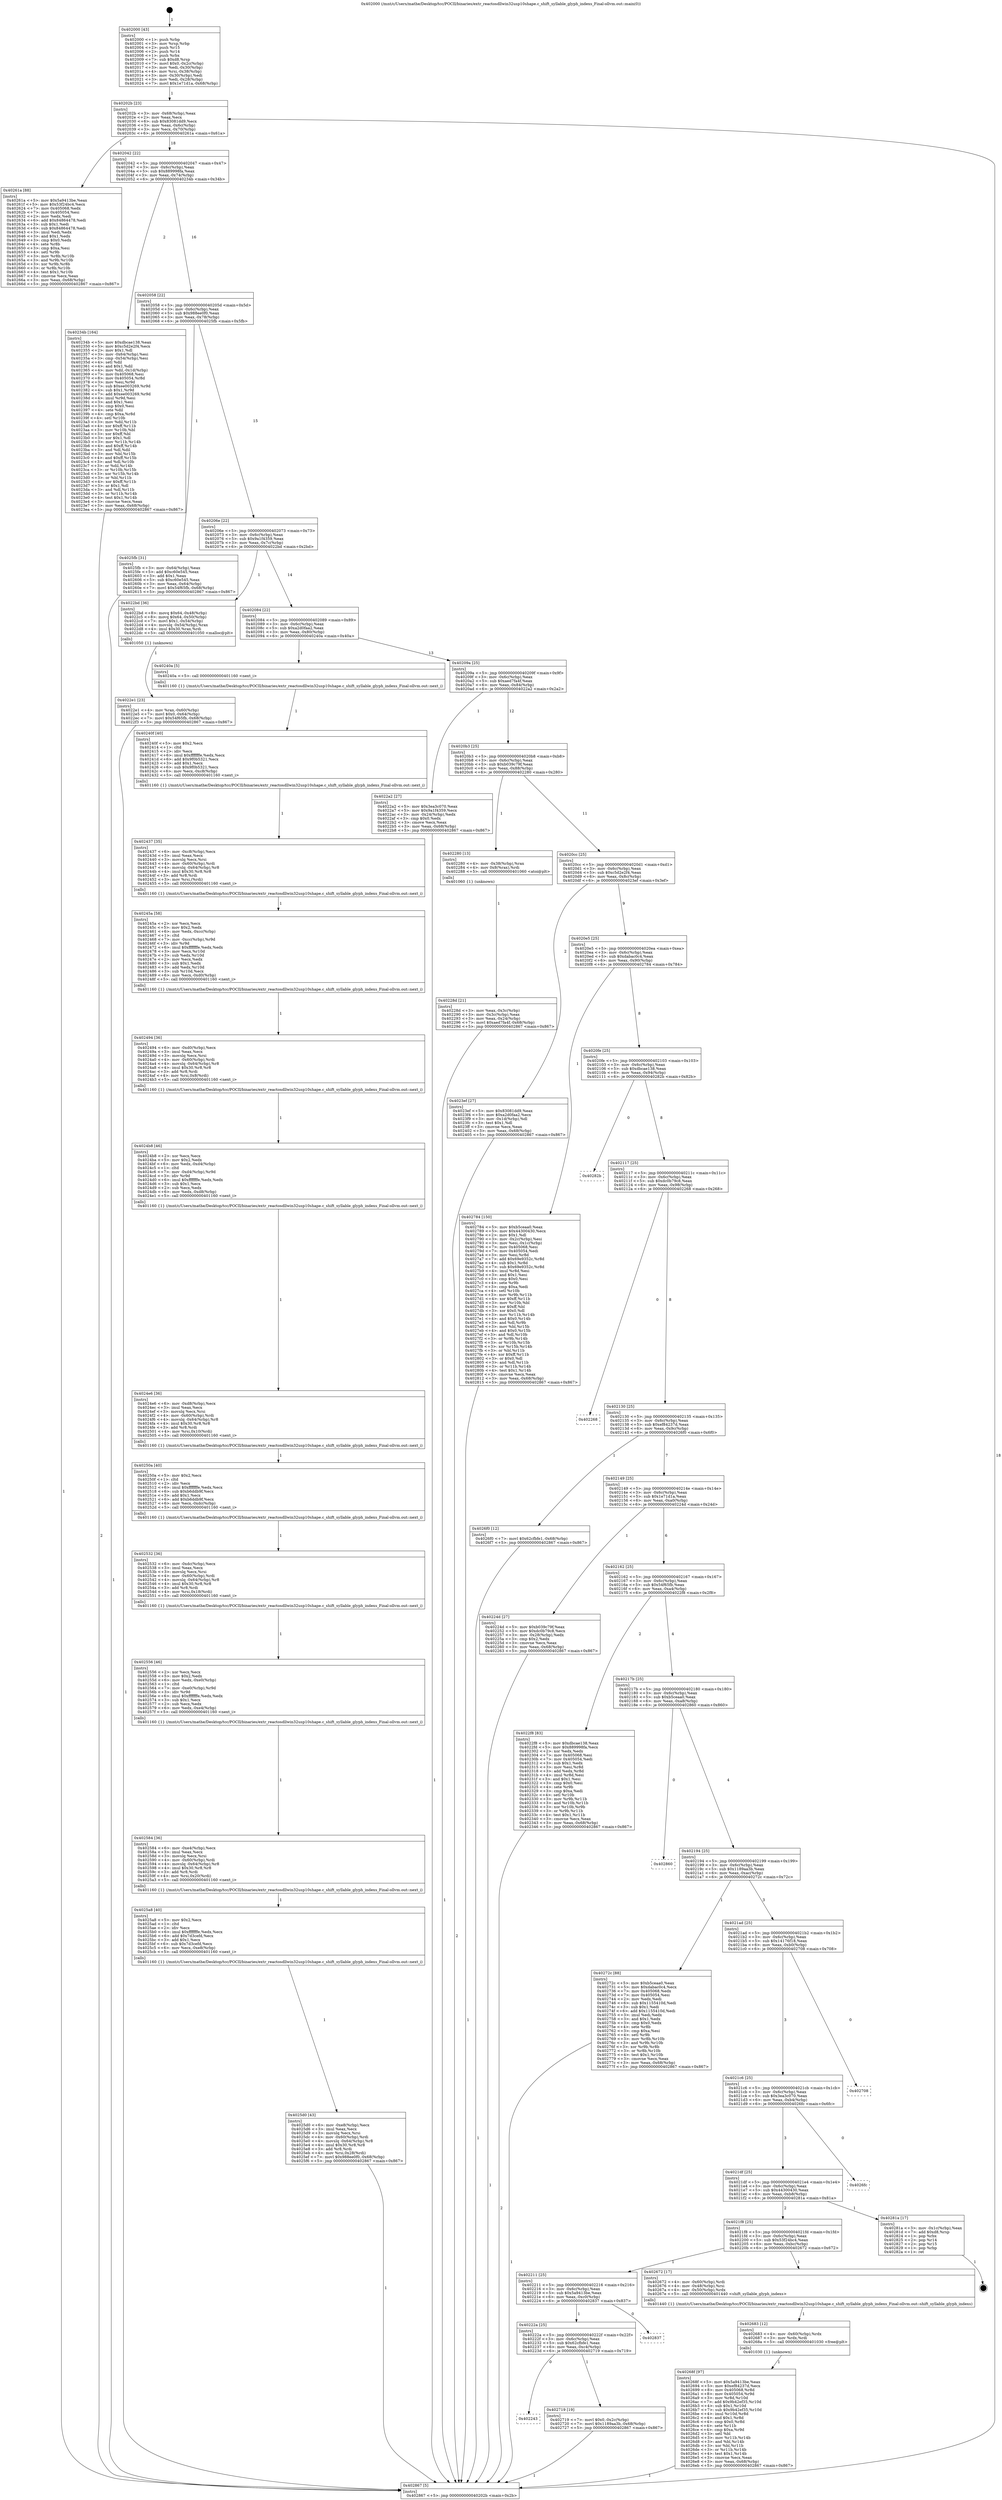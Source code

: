 digraph "0x402000" {
  label = "0x402000 (/mnt/c/Users/mathe/Desktop/tcc/POCII/binaries/extr_reactosdllwin32usp10shape.c_shift_syllable_glyph_indexs_Final-ollvm.out::main(0))"
  labelloc = "t"
  node[shape=record]

  Entry [label="",width=0.3,height=0.3,shape=circle,fillcolor=black,style=filled]
  "0x40202b" [label="{
     0x40202b [23]\l
     | [instrs]\l
     &nbsp;&nbsp;0x40202b \<+3\>: mov -0x68(%rbp),%eax\l
     &nbsp;&nbsp;0x40202e \<+2\>: mov %eax,%ecx\l
     &nbsp;&nbsp;0x402030 \<+6\>: sub $0x83081dd9,%ecx\l
     &nbsp;&nbsp;0x402036 \<+3\>: mov %eax,-0x6c(%rbp)\l
     &nbsp;&nbsp;0x402039 \<+3\>: mov %ecx,-0x70(%rbp)\l
     &nbsp;&nbsp;0x40203c \<+6\>: je 000000000040261a \<main+0x61a\>\l
  }"]
  "0x40261a" [label="{
     0x40261a [88]\l
     | [instrs]\l
     &nbsp;&nbsp;0x40261a \<+5\>: mov $0x5a9413be,%eax\l
     &nbsp;&nbsp;0x40261f \<+5\>: mov $0x53f24bc4,%ecx\l
     &nbsp;&nbsp;0x402624 \<+7\>: mov 0x405068,%edx\l
     &nbsp;&nbsp;0x40262b \<+7\>: mov 0x405054,%esi\l
     &nbsp;&nbsp;0x402632 \<+2\>: mov %edx,%edi\l
     &nbsp;&nbsp;0x402634 \<+6\>: add $0x84864478,%edi\l
     &nbsp;&nbsp;0x40263a \<+3\>: sub $0x1,%edi\l
     &nbsp;&nbsp;0x40263d \<+6\>: sub $0x84864478,%edi\l
     &nbsp;&nbsp;0x402643 \<+3\>: imul %edi,%edx\l
     &nbsp;&nbsp;0x402646 \<+3\>: and $0x1,%edx\l
     &nbsp;&nbsp;0x402649 \<+3\>: cmp $0x0,%edx\l
     &nbsp;&nbsp;0x40264c \<+4\>: sete %r8b\l
     &nbsp;&nbsp;0x402650 \<+3\>: cmp $0xa,%esi\l
     &nbsp;&nbsp;0x402653 \<+4\>: setl %r9b\l
     &nbsp;&nbsp;0x402657 \<+3\>: mov %r8b,%r10b\l
     &nbsp;&nbsp;0x40265a \<+3\>: and %r9b,%r10b\l
     &nbsp;&nbsp;0x40265d \<+3\>: xor %r9b,%r8b\l
     &nbsp;&nbsp;0x402660 \<+3\>: or %r8b,%r10b\l
     &nbsp;&nbsp;0x402663 \<+4\>: test $0x1,%r10b\l
     &nbsp;&nbsp;0x402667 \<+3\>: cmovne %ecx,%eax\l
     &nbsp;&nbsp;0x40266a \<+3\>: mov %eax,-0x68(%rbp)\l
     &nbsp;&nbsp;0x40266d \<+5\>: jmp 0000000000402867 \<main+0x867\>\l
  }"]
  "0x402042" [label="{
     0x402042 [22]\l
     | [instrs]\l
     &nbsp;&nbsp;0x402042 \<+5\>: jmp 0000000000402047 \<main+0x47\>\l
     &nbsp;&nbsp;0x402047 \<+3\>: mov -0x6c(%rbp),%eax\l
     &nbsp;&nbsp;0x40204a \<+5\>: sub $0x889998fa,%eax\l
     &nbsp;&nbsp;0x40204f \<+3\>: mov %eax,-0x74(%rbp)\l
     &nbsp;&nbsp;0x402052 \<+6\>: je 000000000040234b \<main+0x34b\>\l
  }"]
  Exit [label="",width=0.3,height=0.3,shape=circle,fillcolor=black,style=filled,peripheries=2]
  "0x40234b" [label="{
     0x40234b [164]\l
     | [instrs]\l
     &nbsp;&nbsp;0x40234b \<+5\>: mov $0xdbcae138,%eax\l
     &nbsp;&nbsp;0x402350 \<+5\>: mov $0xc5d2e2f4,%ecx\l
     &nbsp;&nbsp;0x402355 \<+2\>: mov $0x1,%dl\l
     &nbsp;&nbsp;0x402357 \<+3\>: mov -0x64(%rbp),%esi\l
     &nbsp;&nbsp;0x40235a \<+3\>: cmp -0x54(%rbp),%esi\l
     &nbsp;&nbsp;0x40235d \<+4\>: setl %dil\l
     &nbsp;&nbsp;0x402361 \<+4\>: and $0x1,%dil\l
     &nbsp;&nbsp;0x402365 \<+4\>: mov %dil,-0x1d(%rbp)\l
     &nbsp;&nbsp;0x402369 \<+7\>: mov 0x405068,%esi\l
     &nbsp;&nbsp;0x402370 \<+8\>: mov 0x405054,%r8d\l
     &nbsp;&nbsp;0x402378 \<+3\>: mov %esi,%r9d\l
     &nbsp;&nbsp;0x40237b \<+7\>: sub $0xee003269,%r9d\l
     &nbsp;&nbsp;0x402382 \<+4\>: sub $0x1,%r9d\l
     &nbsp;&nbsp;0x402386 \<+7\>: add $0xee003269,%r9d\l
     &nbsp;&nbsp;0x40238d \<+4\>: imul %r9d,%esi\l
     &nbsp;&nbsp;0x402391 \<+3\>: and $0x1,%esi\l
     &nbsp;&nbsp;0x402394 \<+3\>: cmp $0x0,%esi\l
     &nbsp;&nbsp;0x402397 \<+4\>: sete %dil\l
     &nbsp;&nbsp;0x40239b \<+4\>: cmp $0xa,%r8d\l
     &nbsp;&nbsp;0x40239f \<+4\>: setl %r10b\l
     &nbsp;&nbsp;0x4023a3 \<+3\>: mov %dil,%r11b\l
     &nbsp;&nbsp;0x4023a6 \<+4\>: xor $0xff,%r11b\l
     &nbsp;&nbsp;0x4023aa \<+3\>: mov %r10b,%bl\l
     &nbsp;&nbsp;0x4023ad \<+3\>: xor $0xff,%bl\l
     &nbsp;&nbsp;0x4023b0 \<+3\>: xor $0x1,%dl\l
     &nbsp;&nbsp;0x4023b3 \<+3\>: mov %r11b,%r14b\l
     &nbsp;&nbsp;0x4023b6 \<+4\>: and $0xff,%r14b\l
     &nbsp;&nbsp;0x4023ba \<+3\>: and %dl,%dil\l
     &nbsp;&nbsp;0x4023bd \<+3\>: mov %bl,%r15b\l
     &nbsp;&nbsp;0x4023c0 \<+4\>: and $0xff,%r15b\l
     &nbsp;&nbsp;0x4023c4 \<+3\>: and %dl,%r10b\l
     &nbsp;&nbsp;0x4023c7 \<+3\>: or %dil,%r14b\l
     &nbsp;&nbsp;0x4023ca \<+3\>: or %r10b,%r15b\l
     &nbsp;&nbsp;0x4023cd \<+3\>: xor %r15b,%r14b\l
     &nbsp;&nbsp;0x4023d0 \<+3\>: or %bl,%r11b\l
     &nbsp;&nbsp;0x4023d3 \<+4\>: xor $0xff,%r11b\l
     &nbsp;&nbsp;0x4023d7 \<+3\>: or $0x1,%dl\l
     &nbsp;&nbsp;0x4023da \<+3\>: and %dl,%r11b\l
     &nbsp;&nbsp;0x4023dd \<+3\>: or %r11b,%r14b\l
     &nbsp;&nbsp;0x4023e0 \<+4\>: test $0x1,%r14b\l
     &nbsp;&nbsp;0x4023e4 \<+3\>: cmovne %ecx,%eax\l
     &nbsp;&nbsp;0x4023e7 \<+3\>: mov %eax,-0x68(%rbp)\l
     &nbsp;&nbsp;0x4023ea \<+5\>: jmp 0000000000402867 \<main+0x867\>\l
  }"]
  "0x402058" [label="{
     0x402058 [22]\l
     | [instrs]\l
     &nbsp;&nbsp;0x402058 \<+5\>: jmp 000000000040205d \<main+0x5d\>\l
     &nbsp;&nbsp;0x40205d \<+3\>: mov -0x6c(%rbp),%eax\l
     &nbsp;&nbsp;0x402060 \<+5\>: sub $0x988ee0f0,%eax\l
     &nbsp;&nbsp;0x402065 \<+3\>: mov %eax,-0x78(%rbp)\l
     &nbsp;&nbsp;0x402068 \<+6\>: je 00000000004025fb \<main+0x5fb\>\l
  }"]
  "0x402243" [label="{
     0x402243\l
  }", style=dashed]
  "0x4025fb" [label="{
     0x4025fb [31]\l
     | [instrs]\l
     &nbsp;&nbsp;0x4025fb \<+3\>: mov -0x64(%rbp),%eax\l
     &nbsp;&nbsp;0x4025fe \<+5\>: add $0xc60e545,%eax\l
     &nbsp;&nbsp;0x402603 \<+3\>: add $0x1,%eax\l
     &nbsp;&nbsp;0x402606 \<+5\>: sub $0xc60e545,%eax\l
     &nbsp;&nbsp;0x40260b \<+3\>: mov %eax,-0x64(%rbp)\l
     &nbsp;&nbsp;0x40260e \<+7\>: movl $0x54f65fb,-0x68(%rbp)\l
     &nbsp;&nbsp;0x402615 \<+5\>: jmp 0000000000402867 \<main+0x867\>\l
  }"]
  "0x40206e" [label="{
     0x40206e [22]\l
     | [instrs]\l
     &nbsp;&nbsp;0x40206e \<+5\>: jmp 0000000000402073 \<main+0x73\>\l
     &nbsp;&nbsp;0x402073 \<+3\>: mov -0x6c(%rbp),%eax\l
     &nbsp;&nbsp;0x402076 \<+5\>: sub $0x9a1f4359,%eax\l
     &nbsp;&nbsp;0x40207b \<+3\>: mov %eax,-0x7c(%rbp)\l
     &nbsp;&nbsp;0x40207e \<+6\>: je 00000000004022bd \<main+0x2bd\>\l
  }"]
  "0x402719" [label="{
     0x402719 [19]\l
     | [instrs]\l
     &nbsp;&nbsp;0x402719 \<+7\>: movl $0x0,-0x2c(%rbp)\l
     &nbsp;&nbsp;0x402720 \<+7\>: movl $0x1189aa3b,-0x68(%rbp)\l
     &nbsp;&nbsp;0x402727 \<+5\>: jmp 0000000000402867 \<main+0x867\>\l
  }"]
  "0x4022bd" [label="{
     0x4022bd [36]\l
     | [instrs]\l
     &nbsp;&nbsp;0x4022bd \<+8\>: movq $0x64,-0x48(%rbp)\l
     &nbsp;&nbsp;0x4022c5 \<+8\>: movq $0x64,-0x50(%rbp)\l
     &nbsp;&nbsp;0x4022cd \<+7\>: movl $0x1,-0x54(%rbp)\l
     &nbsp;&nbsp;0x4022d4 \<+4\>: movslq -0x54(%rbp),%rax\l
     &nbsp;&nbsp;0x4022d8 \<+4\>: imul $0x30,%rax,%rdi\l
     &nbsp;&nbsp;0x4022dc \<+5\>: call 0000000000401050 \<malloc@plt\>\l
     | [calls]\l
     &nbsp;&nbsp;0x401050 \{1\} (unknown)\l
  }"]
  "0x402084" [label="{
     0x402084 [22]\l
     | [instrs]\l
     &nbsp;&nbsp;0x402084 \<+5\>: jmp 0000000000402089 \<main+0x89\>\l
     &nbsp;&nbsp;0x402089 \<+3\>: mov -0x6c(%rbp),%eax\l
     &nbsp;&nbsp;0x40208c \<+5\>: sub $0xa2d0faa2,%eax\l
     &nbsp;&nbsp;0x402091 \<+3\>: mov %eax,-0x80(%rbp)\l
     &nbsp;&nbsp;0x402094 \<+6\>: je 000000000040240a \<main+0x40a\>\l
  }"]
  "0x40222a" [label="{
     0x40222a [25]\l
     | [instrs]\l
     &nbsp;&nbsp;0x40222a \<+5\>: jmp 000000000040222f \<main+0x22f\>\l
     &nbsp;&nbsp;0x40222f \<+3\>: mov -0x6c(%rbp),%eax\l
     &nbsp;&nbsp;0x402232 \<+5\>: sub $0x62cfbfe1,%eax\l
     &nbsp;&nbsp;0x402237 \<+6\>: mov %eax,-0xc4(%rbp)\l
     &nbsp;&nbsp;0x40223d \<+6\>: je 0000000000402719 \<main+0x719\>\l
  }"]
  "0x40240a" [label="{
     0x40240a [5]\l
     | [instrs]\l
     &nbsp;&nbsp;0x40240a \<+5\>: call 0000000000401160 \<next_i\>\l
     | [calls]\l
     &nbsp;&nbsp;0x401160 \{1\} (/mnt/c/Users/mathe/Desktop/tcc/POCII/binaries/extr_reactosdllwin32usp10shape.c_shift_syllable_glyph_indexs_Final-ollvm.out::next_i)\l
  }"]
  "0x40209a" [label="{
     0x40209a [25]\l
     | [instrs]\l
     &nbsp;&nbsp;0x40209a \<+5\>: jmp 000000000040209f \<main+0x9f\>\l
     &nbsp;&nbsp;0x40209f \<+3\>: mov -0x6c(%rbp),%eax\l
     &nbsp;&nbsp;0x4020a2 \<+5\>: sub $0xaed7fa4f,%eax\l
     &nbsp;&nbsp;0x4020a7 \<+6\>: mov %eax,-0x84(%rbp)\l
     &nbsp;&nbsp;0x4020ad \<+6\>: je 00000000004022a2 \<main+0x2a2\>\l
  }"]
  "0x402837" [label="{
     0x402837\l
  }", style=dashed]
  "0x4022a2" [label="{
     0x4022a2 [27]\l
     | [instrs]\l
     &nbsp;&nbsp;0x4022a2 \<+5\>: mov $0x3ea3c070,%eax\l
     &nbsp;&nbsp;0x4022a7 \<+5\>: mov $0x9a1f4359,%ecx\l
     &nbsp;&nbsp;0x4022ac \<+3\>: mov -0x24(%rbp),%edx\l
     &nbsp;&nbsp;0x4022af \<+3\>: cmp $0x0,%edx\l
     &nbsp;&nbsp;0x4022b2 \<+3\>: cmove %ecx,%eax\l
     &nbsp;&nbsp;0x4022b5 \<+3\>: mov %eax,-0x68(%rbp)\l
     &nbsp;&nbsp;0x4022b8 \<+5\>: jmp 0000000000402867 \<main+0x867\>\l
  }"]
  "0x4020b3" [label="{
     0x4020b3 [25]\l
     | [instrs]\l
     &nbsp;&nbsp;0x4020b3 \<+5\>: jmp 00000000004020b8 \<main+0xb8\>\l
     &nbsp;&nbsp;0x4020b8 \<+3\>: mov -0x6c(%rbp),%eax\l
     &nbsp;&nbsp;0x4020bb \<+5\>: sub $0xb039c79f,%eax\l
     &nbsp;&nbsp;0x4020c0 \<+6\>: mov %eax,-0x88(%rbp)\l
     &nbsp;&nbsp;0x4020c6 \<+6\>: je 0000000000402280 \<main+0x280\>\l
  }"]
  "0x40268f" [label="{
     0x40268f [97]\l
     | [instrs]\l
     &nbsp;&nbsp;0x40268f \<+5\>: mov $0x5a9413be,%eax\l
     &nbsp;&nbsp;0x402694 \<+5\>: mov $0xef84237d,%ecx\l
     &nbsp;&nbsp;0x402699 \<+8\>: mov 0x405068,%r8d\l
     &nbsp;&nbsp;0x4026a1 \<+8\>: mov 0x405054,%r9d\l
     &nbsp;&nbsp;0x4026a9 \<+3\>: mov %r8d,%r10d\l
     &nbsp;&nbsp;0x4026ac \<+7\>: add $0x9b42ef35,%r10d\l
     &nbsp;&nbsp;0x4026b3 \<+4\>: sub $0x1,%r10d\l
     &nbsp;&nbsp;0x4026b7 \<+7\>: sub $0x9b42ef35,%r10d\l
     &nbsp;&nbsp;0x4026be \<+4\>: imul %r10d,%r8d\l
     &nbsp;&nbsp;0x4026c2 \<+4\>: and $0x1,%r8d\l
     &nbsp;&nbsp;0x4026c6 \<+4\>: cmp $0x0,%r8d\l
     &nbsp;&nbsp;0x4026ca \<+4\>: sete %r11b\l
     &nbsp;&nbsp;0x4026ce \<+4\>: cmp $0xa,%r9d\l
     &nbsp;&nbsp;0x4026d2 \<+3\>: setl %bl\l
     &nbsp;&nbsp;0x4026d5 \<+3\>: mov %r11b,%r14b\l
     &nbsp;&nbsp;0x4026d8 \<+3\>: and %bl,%r14b\l
     &nbsp;&nbsp;0x4026db \<+3\>: xor %bl,%r11b\l
     &nbsp;&nbsp;0x4026de \<+3\>: or %r11b,%r14b\l
     &nbsp;&nbsp;0x4026e1 \<+4\>: test $0x1,%r14b\l
     &nbsp;&nbsp;0x4026e5 \<+3\>: cmovne %ecx,%eax\l
     &nbsp;&nbsp;0x4026e8 \<+3\>: mov %eax,-0x68(%rbp)\l
     &nbsp;&nbsp;0x4026eb \<+5\>: jmp 0000000000402867 \<main+0x867\>\l
  }"]
  "0x402280" [label="{
     0x402280 [13]\l
     | [instrs]\l
     &nbsp;&nbsp;0x402280 \<+4\>: mov -0x38(%rbp),%rax\l
     &nbsp;&nbsp;0x402284 \<+4\>: mov 0x8(%rax),%rdi\l
     &nbsp;&nbsp;0x402288 \<+5\>: call 0000000000401060 \<atoi@plt\>\l
     | [calls]\l
     &nbsp;&nbsp;0x401060 \{1\} (unknown)\l
  }"]
  "0x4020cc" [label="{
     0x4020cc [25]\l
     | [instrs]\l
     &nbsp;&nbsp;0x4020cc \<+5\>: jmp 00000000004020d1 \<main+0xd1\>\l
     &nbsp;&nbsp;0x4020d1 \<+3\>: mov -0x6c(%rbp),%eax\l
     &nbsp;&nbsp;0x4020d4 \<+5\>: sub $0xc5d2e2f4,%eax\l
     &nbsp;&nbsp;0x4020d9 \<+6\>: mov %eax,-0x8c(%rbp)\l
     &nbsp;&nbsp;0x4020df \<+6\>: je 00000000004023ef \<main+0x3ef\>\l
  }"]
  "0x402683" [label="{
     0x402683 [12]\l
     | [instrs]\l
     &nbsp;&nbsp;0x402683 \<+4\>: mov -0x60(%rbp),%rdx\l
     &nbsp;&nbsp;0x402687 \<+3\>: mov %rdx,%rdi\l
     &nbsp;&nbsp;0x40268a \<+5\>: call 0000000000401030 \<free@plt\>\l
     | [calls]\l
     &nbsp;&nbsp;0x401030 \{1\} (unknown)\l
  }"]
  "0x4023ef" [label="{
     0x4023ef [27]\l
     | [instrs]\l
     &nbsp;&nbsp;0x4023ef \<+5\>: mov $0x83081dd9,%eax\l
     &nbsp;&nbsp;0x4023f4 \<+5\>: mov $0xa2d0faa2,%ecx\l
     &nbsp;&nbsp;0x4023f9 \<+3\>: mov -0x1d(%rbp),%dl\l
     &nbsp;&nbsp;0x4023fc \<+3\>: test $0x1,%dl\l
     &nbsp;&nbsp;0x4023ff \<+3\>: cmovne %ecx,%eax\l
     &nbsp;&nbsp;0x402402 \<+3\>: mov %eax,-0x68(%rbp)\l
     &nbsp;&nbsp;0x402405 \<+5\>: jmp 0000000000402867 \<main+0x867\>\l
  }"]
  "0x4020e5" [label="{
     0x4020e5 [25]\l
     | [instrs]\l
     &nbsp;&nbsp;0x4020e5 \<+5\>: jmp 00000000004020ea \<main+0xea\>\l
     &nbsp;&nbsp;0x4020ea \<+3\>: mov -0x6c(%rbp),%eax\l
     &nbsp;&nbsp;0x4020ed \<+5\>: sub $0xdabac0c4,%eax\l
     &nbsp;&nbsp;0x4020f2 \<+6\>: mov %eax,-0x90(%rbp)\l
     &nbsp;&nbsp;0x4020f8 \<+6\>: je 0000000000402784 \<main+0x784\>\l
  }"]
  "0x402211" [label="{
     0x402211 [25]\l
     | [instrs]\l
     &nbsp;&nbsp;0x402211 \<+5\>: jmp 0000000000402216 \<main+0x216\>\l
     &nbsp;&nbsp;0x402216 \<+3\>: mov -0x6c(%rbp),%eax\l
     &nbsp;&nbsp;0x402219 \<+5\>: sub $0x5a9413be,%eax\l
     &nbsp;&nbsp;0x40221e \<+6\>: mov %eax,-0xc0(%rbp)\l
     &nbsp;&nbsp;0x402224 \<+6\>: je 0000000000402837 \<main+0x837\>\l
  }"]
  "0x402784" [label="{
     0x402784 [150]\l
     | [instrs]\l
     &nbsp;&nbsp;0x402784 \<+5\>: mov $0xb5ceaa0,%eax\l
     &nbsp;&nbsp;0x402789 \<+5\>: mov $0x44300430,%ecx\l
     &nbsp;&nbsp;0x40278e \<+2\>: mov $0x1,%dl\l
     &nbsp;&nbsp;0x402790 \<+3\>: mov -0x2c(%rbp),%esi\l
     &nbsp;&nbsp;0x402793 \<+3\>: mov %esi,-0x1c(%rbp)\l
     &nbsp;&nbsp;0x402796 \<+7\>: mov 0x405068,%esi\l
     &nbsp;&nbsp;0x40279d \<+7\>: mov 0x405054,%edi\l
     &nbsp;&nbsp;0x4027a4 \<+3\>: mov %esi,%r8d\l
     &nbsp;&nbsp;0x4027a7 \<+7\>: add $0x69e9352c,%r8d\l
     &nbsp;&nbsp;0x4027ae \<+4\>: sub $0x1,%r8d\l
     &nbsp;&nbsp;0x4027b2 \<+7\>: sub $0x69e9352c,%r8d\l
     &nbsp;&nbsp;0x4027b9 \<+4\>: imul %r8d,%esi\l
     &nbsp;&nbsp;0x4027bd \<+3\>: and $0x1,%esi\l
     &nbsp;&nbsp;0x4027c0 \<+3\>: cmp $0x0,%esi\l
     &nbsp;&nbsp;0x4027c3 \<+4\>: sete %r9b\l
     &nbsp;&nbsp;0x4027c7 \<+3\>: cmp $0xa,%edi\l
     &nbsp;&nbsp;0x4027ca \<+4\>: setl %r10b\l
     &nbsp;&nbsp;0x4027ce \<+3\>: mov %r9b,%r11b\l
     &nbsp;&nbsp;0x4027d1 \<+4\>: xor $0xff,%r11b\l
     &nbsp;&nbsp;0x4027d5 \<+3\>: mov %r10b,%bl\l
     &nbsp;&nbsp;0x4027d8 \<+3\>: xor $0xff,%bl\l
     &nbsp;&nbsp;0x4027db \<+3\>: xor $0x0,%dl\l
     &nbsp;&nbsp;0x4027de \<+3\>: mov %r11b,%r14b\l
     &nbsp;&nbsp;0x4027e1 \<+4\>: and $0x0,%r14b\l
     &nbsp;&nbsp;0x4027e5 \<+3\>: and %dl,%r9b\l
     &nbsp;&nbsp;0x4027e8 \<+3\>: mov %bl,%r15b\l
     &nbsp;&nbsp;0x4027eb \<+4\>: and $0x0,%r15b\l
     &nbsp;&nbsp;0x4027ef \<+3\>: and %dl,%r10b\l
     &nbsp;&nbsp;0x4027f2 \<+3\>: or %r9b,%r14b\l
     &nbsp;&nbsp;0x4027f5 \<+3\>: or %r10b,%r15b\l
     &nbsp;&nbsp;0x4027f8 \<+3\>: xor %r15b,%r14b\l
     &nbsp;&nbsp;0x4027fb \<+3\>: or %bl,%r11b\l
     &nbsp;&nbsp;0x4027fe \<+4\>: xor $0xff,%r11b\l
     &nbsp;&nbsp;0x402802 \<+3\>: or $0x0,%dl\l
     &nbsp;&nbsp;0x402805 \<+3\>: and %dl,%r11b\l
     &nbsp;&nbsp;0x402808 \<+3\>: or %r11b,%r14b\l
     &nbsp;&nbsp;0x40280b \<+4\>: test $0x1,%r14b\l
     &nbsp;&nbsp;0x40280f \<+3\>: cmovne %ecx,%eax\l
     &nbsp;&nbsp;0x402812 \<+3\>: mov %eax,-0x68(%rbp)\l
     &nbsp;&nbsp;0x402815 \<+5\>: jmp 0000000000402867 \<main+0x867\>\l
  }"]
  "0x4020fe" [label="{
     0x4020fe [25]\l
     | [instrs]\l
     &nbsp;&nbsp;0x4020fe \<+5\>: jmp 0000000000402103 \<main+0x103\>\l
     &nbsp;&nbsp;0x402103 \<+3\>: mov -0x6c(%rbp),%eax\l
     &nbsp;&nbsp;0x402106 \<+5\>: sub $0xdbcae138,%eax\l
     &nbsp;&nbsp;0x40210b \<+6\>: mov %eax,-0x94(%rbp)\l
     &nbsp;&nbsp;0x402111 \<+6\>: je 000000000040282b \<main+0x82b\>\l
  }"]
  "0x402672" [label="{
     0x402672 [17]\l
     | [instrs]\l
     &nbsp;&nbsp;0x402672 \<+4\>: mov -0x60(%rbp),%rdi\l
     &nbsp;&nbsp;0x402676 \<+4\>: mov -0x48(%rbp),%rsi\l
     &nbsp;&nbsp;0x40267a \<+4\>: mov -0x50(%rbp),%rdx\l
     &nbsp;&nbsp;0x40267e \<+5\>: call 0000000000401440 \<shift_syllable_glyph_indexs\>\l
     | [calls]\l
     &nbsp;&nbsp;0x401440 \{1\} (/mnt/c/Users/mathe/Desktop/tcc/POCII/binaries/extr_reactosdllwin32usp10shape.c_shift_syllable_glyph_indexs_Final-ollvm.out::shift_syllable_glyph_indexs)\l
  }"]
  "0x40282b" [label="{
     0x40282b\l
  }", style=dashed]
  "0x402117" [label="{
     0x402117 [25]\l
     | [instrs]\l
     &nbsp;&nbsp;0x402117 \<+5\>: jmp 000000000040211c \<main+0x11c\>\l
     &nbsp;&nbsp;0x40211c \<+3\>: mov -0x6c(%rbp),%eax\l
     &nbsp;&nbsp;0x40211f \<+5\>: sub $0xdc0b79c8,%eax\l
     &nbsp;&nbsp;0x402124 \<+6\>: mov %eax,-0x98(%rbp)\l
     &nbsp;&nbsp;0x40212a \<+6\>: je 0000000000402268 \<main+0x268\>\l
  }"]
  "0x4021f8" [label="{
     0x4021f8 [25]\l
     | [instrs]\l
     &nbsp;&nbsp;0x4021f8 \<+5\>: jmp 00000000004021fd \<main+0x1fd\>\l
     &nbsp;&nbsp;0x4021fd \<+3\>: mov -0x6c(%rbp),%eax\l
     &nbsp;&nbsp;0x402200 \<+5\>: sub $0x53f24bc4,%eax\l
     &nbsp;&nbsp;0x402205 \<+6\>: mov %eax,-0xbc(%rbp)\l
     &nbsp;&nbsp;0x40220b \<+6\>: je 0000000000402672 \<main+0x672\>\l
  }"]
  "0x402268" [label="{
     0x402268\l
  }", style=dashed]
  "0x402130" [label="{
     0x402130 [25]\l
     | [instrs]\l
     &nbsp;&nbsp;0x402130 \<+5\>: jmp 0000000000402135 \<main+0x135\>\l
     &nbsp;&nbsp;0x402135 \<+3\>: mov -0x6c(%rbp),%eax\l
     &nbsp;&nbsp;0x402138 \<+5\>: sub $0xef84237d,%eax\l
     &nbsp;&nbsp;0x40213d \<+6\>: mov %eax,-0x9c(%rbp)\l
     &nbsp;&nbsp;0x402143 \<+6\>: je 00000000004026f0 \<main+0x6f0\>\l
  }"]
  "0x40281a" [label="{
     0x40281a [17]\l
     | [instrs]\l
     &nbsp;&nbsp;0x40281a \<+3\>: mov -0x1c(%rbp),%eax\l
     &nbsp;&nbsp;0x40281d \<+7\>: add $0xd8,%rsp\l
     &nbsp;&nbsp;0x402824 \<+1\>: pop %rbx\l
     &nbsp;&nbsp;0x402825 \<+2\>: pop %r14\l
     &nbsp;&nbsp;0x402827 \<+2\>: pop %r15\l
     &nbsp;&nbsp;0x402829 \<+1\>: pop %rbp\l
     &nbsp;&nbsp;0x40282a \<+1\>: ret\l
  }"]
  "0x4026f0" [label="{
     0x4026f0 [12]\l
     | [instrs]\l
     &nbsp;&nbsp;0x4026f0 \<+7\>: movl $0x62cfbfe1,-0x68(%rbp)\l
     &nbsp;&nbsp;0x4026f7 \<+5\>: jmp 0000000000402867 \<main+0x867\>\l
  }"]
  "0x402149" [label="{
     0x402149 [25]\l
     | [instrs]\l
     &nbsp;&nbsp;0x402149 \<+5\>: jmp 000000000040214e \<main+0x14e\>\l
     &nbsp;&nbsp;0x40214e \<+3\>: mov -0x6c(%rbp),%eax\l
     &nbsp;&nbsp;0x402151 \<+5\>: sub $0x1e71d1a,%eax\l
     &nbsp;&nbsp;0x402156 \<+6\>: mov %eax,-0xa0(%rbp)\l
     &nbsp;&nbsp;0x40215c \<+6\>: je 000000000040224d \<main+0x24d\>\l
  }"]
  "0x4021df" [label="{
     0x4021df [25]\l
     | [instrs]\l
     &nbsp;&nbsp;0x4021df \<+5\>: jmp 00000000004021e4 \<main+0x1e4\>\l
     &nbsp;&nbsp;0x4021e4 \<+3\>: mov -0x6c(%rbp),%eax\l
     &nbsp;&nbsp;0x4021e7 \<+5\>: sub $0x44300430,%eax\l
     &nbsp;&nbsp;0x4021ec \<+6\>: mov %eax,-0xb8(%rbp)\l
     &nbsp;&nbsp;0x4021f2 \<+6\>: je 000000000040281a \<main+0x81a\>\l
  }"]
  "0x40224d" [label="{
     0x40224d [27]\l
     | [instrs]\l
     &nbsp;&nbsp;0x40224d \<+5\>: mov $0xb039c79f,%eax\l
     &nbsp;&nbsp;0x402252 \<+5\>: mov $0xdc0b79c8,%ecx\l
     &nbsp;&nbsp;0x402257 \<+3\>: mov -0x28(%rbp),%edx\l
     &nbsp;&nbsp;0x40225a \<+3\>: cmp $0x2,%edx\l
     &nbsp;&nbsp;0x40225d \<+3\>: cmovne %ecx,%eax\l
     &nbsp;&nbsp;0x402260 \<+3\>: mov %eax,-0x68(%rbp)\l
     &nbsp;&nbsp;0x402263 \<+5\>: jmp 0000000000402867 \<main+0x867\>\l
  }"]
  "0x402162" [label="{
     0x402162 [25]\l
     | [instrs]\l
     &nbsp;&nbsp;0x402162 \<+5\>: jmp 0000000000402167 \<main+0x167\>\l
     &nbsp;&nbsp;0x402167 \<+3\>: mov -0x6c(%rbp),%eax\l
     &nbsp;&nbsp;0x40216a \<+5\>: sub $0x54f65fb,%eax\l
     &nbsp;&nbsp;0x40216f \<+6\>: mov %eax,-0xa4(%rbp)\l
     &nbsp;&nbsp;0x402175 \<+6\>: je 00000000004022f8 \<main+0x2f8\>\l
  }"]
  "0x402867" [label="{
     0x402867 [5]\l
     | [instrs]\l
     &nbsp;&nbsp;0x402867 \<+5\>: jmp 000000000040202b \<main+0x2b\>\l
  }"]
  "0x402000" [label="{
     0x402000 [43]\l
     | [instrs]\l
     &nbsp;&nbsp;0x402000 \<+1\>: push %rbp\l
     &nbsp;&nbsp;0x402001 \<+3\>: mov %rsp,%rbp\l
     &nbsp;&nbsp;0x402004 \<+2\>: push %r15\l
     &nbsp;&nbsp;0x402006 \<+2\>: push %r14\l
     &nbsp;&nbsp;0x402008 \<+1\>: push %rbx\l
     &nbsp;&nbsp;0x402009 \<+7\>: sub $0xd8,%rsp\l
     &nbsp;&nbsp;0x402010 \<+7\>: movl $0x0,-0x2c(%rbp)\l
     &nbsp;&nbsp;0x402017 \<+3\>: mov %edi,-0x30(%rbp)\l
     &nbsp;&nbsp;0x40201a \<+4\>: mov %rsi,-0x38(%rbp)\l
     &nbsp;&nbsp;0x40201e \<+3\>: mov -0x30(%rbp),%edi\l
     &nbsp;&nbsp;0x402021 \<+3\>: mov %edi,-0x28(%rbp)\l
     &nbsp;&nbsp;0x402024 \<+7\>: movl $0x1e71d1a,-0x68(%rbp)\l
  }"]
  "0x40228d" [label="{
     0x40228d [21]\l
     | [instrs]\l
     &nbsp;&nbsp;0x40228d \<+3\>: mov %eax,-0x3c(%rbp)\l
     &nbsp;&nbsp;0x402290 \<+3\>: mov -0x3c(%rbp),%eax\l
     &nbsp;&nbsp;0x402293 \<+3\>: mov %eax,-0x24(%rbp)\l
     &nbsp;&nbsp;0x402296 \<+7\>: movl $0xaed7fa4f,-0x68(%rbp)\l
     &nbsp;&nbsp;0x40229d \<+5\>: jmp 0000000000402867 \<main+0x867\>\l
  }"]
  "0x4022e1" [label="{
     0x4022e1 [23]\l
     | [instrs]\l
     &nbsp;&nbsp;0x4022e1 \<+4\>: mov %rax,-0x60(%rbp)\l
     &nbsp;&nbsp;0x4022e5 \<+7\>: movl $0x0,-0x64(%rbp)\l
     &nbsp;&nbsp;0x4022ec \<+7\>: movl $0x54f65fb,-0x68(%rbp)\l
     &nbsp;&nbsp;0x4022f3 \<+5\>: jmp 0000000000402867 \<main+0x867\>\l
  }"]
  "0x4026fc" [label="{
     0x4026fc\l
  }", style=dashed]
  "0x4022f8" [label="{
     0x4022f8 [83]\l
     | [instrs]\l
     &nbsp;&nbsp;0x4022f8 \<+5\>: mov $0xdbcae138,%eax\l
     &nbsp;&nbsp;0x4022fd \<+5\>: mov $0x889998fa,%ecx\l
     &nbsp;&nbsp;0x402302 \<+2\>: xor %edx,%edx\l
     &nbsp;&nbsp;0x402304 \<+7\>: mov 0x405068,%esi\l
     &nbsp;&nbsp;0x40230b \<+7\>: mov 0x405054,%edi\l
     &nbsp;&nbsp;0x402312 \<+3\>: sub $0x1,%edx\l
     &nbsp;&nbsp;0x402315 \<+3\>: mov %esi,%r8d\l
     &nbsp;&nbsp;0x402318 \<+3\>: add %edx,%r8d\l
     &nbsp;&nbsp;0x40231b \<+4\>: imul %r8d,%esi\l
     &nbsp;&nbsp;0x40231f \<+3\>: and $0x1,%esi\l
     &nbsp;&nbsp;0x402322 \<+3\>: cmp $0x0,%esi\l
     &nbsp;&nbsp;0x402325 \<+4\>: sete %r9b\l
     &nbsp;&nbsp;0x402329 \<+3\>: cmp $0xa,%edi\l
     &nbsp;&nbsp;0x40232c \<+4\>: setl %r10b\l
     &nbsp;&nbsp;0x402330 \<+3\>: mov %r9b,%r11b\l
     &nbsp;&nbsp;0x402333 \<+3\>: and %r10b,%r11b\l
     &nbsp;&nbsp;0x402336 \<+3\>: xor %r10b,%r9b\l
     &nbsp;&nbsp;0x402339 \<+3\>: or %r9b,%r11b\l
     &nbsp;&nbsp;0x40233c \<+4\>: test $0x1,%r11b\l
     &nbsp;&nbsp;0x402340 \<+3\>: cmovne %ecx,%eax\l
     &nbsp;&nbsp;0x402343 \<+3\>: mov %eax,-0x68(%rbp)\l
     &nbsp;&nbsp;0x402346 \<+5\>: jmp 0000000000402867 \<main+0x867\>\l
  }"]
  "0x40217b" [label="{
     0x40217b [25]\l
     | [instrs]\l
     &nbsp;&nbsp;0x40217b \<+5\>: jmp 0000000000402180 \<main+0x180\>\l
     &nbsp;&nbsp;0x402180 \<+3\>: mov -0x6c(%rbp),%eax\l
     &nbsp;&nbsp;0x402183 \<+5\>: sub $0xb5ceaa0,%eax\l
     &nbsp;&nbsp;0x402188 \<+6\>: mov %eax,-0xa8(%rbp)\l
     &nbsp;&nbsp;0x40218e \<+6\>: je 0000000000402860 \<main+0x860\>\l
  }"]
  "0x40240f" [label="{
     0x40240f [40]\l
     | [instrs]\l
     &nbsp;&nbsp;0x40240f \<+5\>: mov $0x2,%ecx\l
     &nbsp;&nbsp;0x402414 \<+1\>: cltd\l
     &nbsp;&nbsp;0x402415 \<+2\>: idiv %ecx\l
     &nbsp;&nbsp;0x402417 \<+6\>: imul $0xfffffffe,%edx,%ecx\l
     &nbsp;&nbsp;0x40241d \<+6\>: add $0x9f0b5321,%ecx\l
     &nbsp;&nbsp;0x402423 \<+3\>: add $0x1,%ecx\l
     &nbsp;&nbsp;0x402426 \<+6\>: sub $0x9f0b5321,%ecx\l
     &nbsp;&nbsp;0x40242c \<+6\>: mov %ecx,-0xc8(%rbp)\l
     &nbsp;&nbsp;0x402432 \<+5\>: call 0000000000401160 \<next_i\>\l
     | [calls]\l
     &nbsp;&nbsp;0x401160 \{1\} (/mnt/c/Users/mathe/Desktop/tcc/POCII/binaries/extr_reactosdllwin32usp10shape.c_shift_syllable_glyph_indexs_Final-ollvm.out::next_i)\l
  }"]
  "0x402437" [label="{
     0x402437 [35]\l
     | [instrs]\l
     &nbsp;&nbsp;0x402437 \<+6\>: mov -0xc8(%rbp),%ecx\l
     &nbsp;&nbsp;0x40243d \<+3\>: imul %eax,%ecx\l
     &nbsp;&nbsp;0x402440 \<+3\>: movslq %ecx,%rsi\l
     &nbsp;&nbsp;0x402443 \<+4\>: mov -0x60(%rbp),%rdi\l
     &nbsp;&nbsp;0x402447 \<+4\>: movslq -0x64(%rbp),%r8\l
     &nbsp;&nbsp;0x40244b \<+4\>: imul $0x30,%r8,%r8\l
     &nbsp;&nbsp;0x40244f \<+3\>: add %r8,%rdi\l
     &nbsp;&nbsp;0x402452 \<+3\>: mov %rsi,(%rdi)\l
     &nbsp;&nbsp;0x402455 \<+5\>: call 0000000000401160 \<next_i\>\l
     | [calls]\l
     &nbsp;&nbsp;0x401160 \{1\} (/mnt/c/Users/mathe/Desktop/tcc/POCII/binaries/extr_reactosdllwin32usp10shape.c_shift_syllable_glyph_indexs_Final-ollvm.out::next_i)\l
  }"]
  "0x40245a" [label="{
     0x40245a [58]\l
     | [instrs]\l
     &nbsp;&nbsp;0x40245a \<+2\>: xor %ecx,%ecx\l
     &nbsp;&nbsp;0x40245c \<+5\>: mov $0x2,%edx\l
     &nbsp;&nbsp;0x402461 \<+6\>: mov %edx,-0xcc(%rbp)\l
     &nbsp;&nbsp;0x402467 \<+1\>: cltd\l
     &nbsp;&nbsp;0x402468 \<+7\>: mov -0xcc(%rbp),%r9d\l
     &nbsp;&nbsp;0x40246f \<+3\>: idiv %r9d\l
     &nbsp;&nbsp;0x402472 \<+6\>: imul $0xfffffffe,%edx,%edx\l
     &nbsp;&nbsp;0x402478 \<+3\>: mov %ecx,%r10d\l
     &nbsp;&nbsp;0x40247b \<+3\>: sub %edx,%r10d\l
     &nbsp;&nbsp;0x40247e \<+2\>: mov %ecx,%edx\l
     &nbsp;&nbsp;0x402480 \<+3\>: sub $0x1,%edx\l
     &nbsp;&nbsp;0x402483 \<+3\>: add %edx,%r10d\l
     &nbsp;&nbsp;0x402486 \<+3\>: sub %r10d,%ecx\l
     &nbsp;&nbsp;0x402489 \<+6\>: mov %ecx,-0xd0(%rbp)\l
     &nbsp;&nbsp;0x40248f \<+5\>: call 0000000000401160 \<next_i\>\l
     | [calls]\l
     &nbsp;&nbsp;0x401160 \{1\} (/mnt/c/Users/mathe/Desktop/tcc/POCII/binaries/extr_reactosdllwin32usp10shape.c_shift_syllable_glyph_indexs_Final-ollvm.out::next_i)\l
  }"]
  "0x402494" [label="{
     0x402494 [36]\l
     | [instrs]\l
     &nbsp;&nbsp;0x402494 \<+6\>: mov -0xd0(%rbp),%ecx\l
     &nbsp;&nbsp;0x40249a \<+3\>: imul %eax,%ecx\l
     &nbsp;&nbsp;0x40249d \<+3\>: movslq %ecx,%rsi\l
     &nbsp;&nbsp;0x4024a0 \<+4\>: mov -0x60(%rbp),%rdi\l
     &nbsp;&nbsp;0x4024a4 \<+4\>: movslq -0x64(%rbp),%r8\l
     &nbsp;&nbsp;0x4024a8 \<+4\>: imul $0x30,%r8,%r8\l
     &nbsp;&nbsp;0x4024ac \<+3\>: add %r8,%rdi\l
     &nbsp;&nbsp;0x4024af \<+4\>: mov %rsi,0x8(%rdi)\l
     &nbsp;&nbsp;0x4024b3 \<+5\>: call 0000000000401160 \<next_i\>\l
     | [calls]\l
     &nbsp;&nbsp;0x401160 \{1\} (/mnt/c/Users/mathe/Desktop/tcc/POCII/binaries/extr_reactosdllwin32usp10shape.c_shift_syllable_glyph_indexs_Final-ollvm.out::next_i)\l
  }"]
  "0x4024b8" [label="{
     0x4024b8 [46]\l
     | [instrs]\l
     &nbsp;&nbsp;0x4024b8 \<+2\>: xor %ecx,%ecx\l
     &nbsp;&nbsp;0x4024ba \<+5\>: mov $0x2,%edx\l
     &nbsp;&nbsp;0x4024bf \<+6\>: mov %edx,-0xd4(%rbp)\l
     &nbsp;&nbsp;0x4024c5 \<+1\>: cltd\l
     &nbsp;&nbsp;0x4024c6 \<+7\>: mov -0xd4(%rbp),%r9d\l
     &nbsp;&nbsp;0x4024cd \<+3\>: idiv %r9d\l
     &nbsp;&nbsp;0x4024d0 \<+6\>: imul $0xfffffffe,%edx,%edx\l
     &nbsp;&nbsp;0x4024d6 \<+3\>: sub $0x1,%ecx\l
     &nbsp;&nbsp;0x4024d9 \<+2\>: sub %ecx,%edx\l
     &nbsp;&nbsp;0x4024db \<+6\>: mov %edx,-0xd8(%rbp)\l
     &nbsp;&nbsp;0x4024e1 \<+5\>: call 0000000000401160 \<next_i\>\l
     | [calls]\l
     &nbsp;&nbsp;0x401160 \{1\} (/mnt/c/Users/mathe/Desktop/tcc/POCII/binaries/extr_reactosdllwin32usp10shape.c_shift_syllable_glyph_indexs_Final-ollvm.out::next_i)\l
  }"]
  "0x4024e6" [label="{
     0x4024e6 [36]\l
     | [instrs]\l
     &nbsp;&nbsp;0x4024e6 \<+6\>: mov -0xd8(%rbp),%ecx\l
     &nbsp;&nbsp;0x4024ec \<+3\>: imul %eax,%ecx\l
     &nbsp;&nbsp;0x4024ef \<+3\>: movslq %ecx,%rsi\l
     &nbsp;&nbsp;0x4024f2 \<+4\>: mov -0x60(%rbp),%rdi\l
     &nbsp;&nbsp;0x4024f6 \<+4\>: movslq -0x64(%rbp),%r8\l
     &nbsp;&nbsp;0x4024fa \<+4\>: imul $0x30,%r8,%r8\l
     &nbsp;&nbsp;0x4024fe \<+3\>: add %r8,%rdi\l
     &nbsp;&nbsp;0x402501 \<+4\>: mov %rsi,0x10(%rdi)\l
     &nbsp;&nbsp;0x402505 \<+5\>: call 0000000000401160 \<next_i\>\l
     | [calls]\l
     &nbsp;&nbsp;0x401160 \{1\} (/mnt/c/Users/mathe/Desktop/tcc/POCII/binaries/extr_reactosdllwin32usp10shape.c_shift_syllable_glyph_indexs_Final-ollvm.out::next_i)\l
  }"]
  "0x40250a" [label="{
     0x40250a [40]\l
     | [instrs]\l
     &nbsp;&nbsp;0x40250a \<+5\>: mov $0x2,%ecx\l
     &nbsp;&nbsp;0x40250f \<+1\>: cltd\l
     &nbsp;&nbsp;0x402510 \<+2\>: idiv %ecx\l
     &nbsp;&nbsp;0x402512 \<+6\>: imul $0xfffffffe,%edx,%ecx\l
     &nbsp;&nbsp;0x402518 \<+6\>: sub $0xb6ddb9f,%ecx\l
     &nbsp;&nbsp;0x40251e \<+3\>: add $0x1,%ecx\l
     &nbsp;&nbsp;0x402521 \<+6\>: add $0xb6ddb9f,%ecx\l
     &nbsp;&nbsp;0x402527 \<+6\>: mov %ecx,-0xdc(%rbp)\l
     &nbsp;&nbsp;0x40252d \<+5\>: call 0000000000401160 \<next_i\>\l
     | [calls]\l
     &nbsp;&nbsp;0x401160 \{1\} (/mnt/c/Users/mathe/Desktop/tcc/POCII/binaries/extr_reactosdllwin32usp10shape.c_shift_syllable_glyph_indexs_Final-ollvm.out::next_i)\l
  }"]
  "0x402532" [label="{
     0x402532 [36]\l
     | [instrs]\l
     &nbsp;&nbsp;0x402532 \<+6\>: mov -0xdc(%rbp),%ecx\l
     &nbsp;&nbsp;0x402538 \<+3\>: imul %eax,%ecx\l
     &nbsp;&nbsp;0x40253b \<+3\>: movslq %ecx,%rsi\l
     &nbsp;&nbsp;0x40253e \<+4\>: mov -0x60(%rbp),%rdi\l
     &nbsp;&nbsp;0x402542 \<+4\>: movslq -0x64(%rbp),%r8\l
     &nbsp;&nbsp;0x402546 \<+4\>: imul $0x30,%r8,%r8\l
     &nbsp;&nbsp;0x40254a \<+3\>: add %r8,%rdi\l
     &nbsp;&nbsp;0x40254d \<+4\>: mov %rsi,0x18(%rdi)\l
     &nbsp;&nbsp;0x402551 \<+5\>: call 0000000000401160 \<next_i\>\l
     | [calls]\l
     &nbsp;&nbsp;0x401160 \{1\} (/mnt/c/Users/mathe/Desktop/tcc/POCII/binaries/extr_reactosdllwin32usp10shape.c_shift_syllable_glyph_indexs_Final-ollvm.out::next_i)\l
  }"]
  "0x402556" [label="{
     0x402556 [46]\l
     | [instrs]\l
     &nbsp;&nbsp;0x402556 \<+2\>: xor %ecx,%ecx\l
     &nbsp;&nbsp;0x402558 \<+5\>: mov $0x2,%edx\l
     &nbsp;&nbsp;0x40255d \<+6\>: mov %edx,-0xe0(%rbp)\l
     &nbsp;&nbsp;0x402563 \<+1\>: cltd\l
     &nbsp;&nbsp;0x402564 \<+7\>: mov -0xe0(%rbp),%r9d\l
     &nbsp;&nbsp;0x40256b \<+3\>: idiv %r9d\l
     &nbsp;&nbsp;0x40256e \<+6\>: imul $0xfffffffe,%edx,%edx\l
     &nbsp;&nbsp;0x402574 \<+3\>: sub $0x1,%ecx\l
     &nbsp;&nbsp;0x402577 \<+2\>: sub %ecx,%edx\l
     &nbsp;&nbsp;0x402579 \<+6\>: mov %edx,-0xe4(%rbp)\l
     &nbsp;&nbsp;0x40257f \<+5\>: call 0000000000401160 \<next_i\>\l
     | [calls]\l
     &nbsp;&nbsp;0x401160 \{1\} (/mnt/c/Users/mathe/Desktop/tcc/POCII/binaries/extr_reactosdllwin32usp10shape.c_shift_syllable_glyph_indexs_Final-ollvm.out::next_i)\l
  }"]
  "0x402584" [label="{
     0x402584 [36]\l
     | [instrs]\l
     &nbsp;&nbsp;0x402584 \<+6\>: mov -0xe4(%rbp),%ecx\l
     &nbsp;&nbsp;0x40258a \<+3\>: imul %eax,%ecx\l
     &nbsp;&nbsp;0x40258d \<+3\>: movslq %ecx,%rsi\l
     &nbsp;&nbsp;0x402590 \<+4\>: mov -0x60(%rbp),%rdi\l
     &nbsp;&nbsp;0x402594 \<+4\>: movslq -0x64(%rbp),%r8\l
     &nbsp;&nbsp;0x402598 \<+4\>: imul $0x30,%r8,%r8\l
     &nbsp;&nbsp;0x40259c \<+3\>: add %r8,%rdi\l
     &nbsp;&nbsp;0x40259f \<+4\>: mov %rsi,0x20(%rdi)\l
     &nbsp;&nbsp;0x4025a3 \<+5\>: call 0000000000401160 \<next_i\>\l
     | [calls]\l
     &nbsp;&nbsp;0x401160 \{1\} (/mnt/c/Users/mathe/Desktop/tcc/POCII/binaries/extr_reactosdllwin32usp10shape.c_shift_syllable_glyph_indexs_Final-ollvm.out::next_i)\l
  }"]
  "0x4025a8" [label="{
     0x4025a8 [40]\l
     | [instrs]\l
     &nbsp;&nbsp;0x4025a8 \<+5\>: mov $0x2,%ecx\l
     &nbsp;&nbsp;0x4025ad \<+1\>: cltd\l
     &nbsp;&nbsp;0x4025ae \<+2\>: idiv %ecx\l
     &nbsp;&nbsp;0x4025b0 \<+6\>: imul $0xfffffffe,%edx,%ecx\l
     &nbsp;&nbsp;0x4025b6 \<+6\>: add $0x7d3cefd,%ecx\l
     &nbsp;&nbsp;0x4025bc \<+3\>: add $0x1,%ecx\l
     &nbsp;&nbsp;0x4025bf \<+6\>: sub $0x7d3cefd,%ecx\l
     &nbsp;&nbsp;0x4025c5 \<+6\>: mov %ecx,-0xe8(%rbp)\l
     &nbsp;&nbsp;0x4025cb \<+5\>: call 0000000000401160 \<next_i\>\l
     | [calls]\l
     &nbsp;&nbsp;0x401160 \{1\} (/mnt/c/Users/mathe/Desktop/tcc/POCII/binaries/extr_reactosdllwin32usp10shape.c_shift_syllable_glyph_indexs_Final-ollvm.out::next_i)\l
  }"]
  "0x4025d0" [label="{
     0x4025d0 [43]\l
     | [instrs]\l
     &nbsp;&nbsp;0x4025d0 \<+6\>: mov -0xe8(%rbp),%ecx\l
     &nbsp;&nbsp;0x4025d6 \<+3\>: imul %eax,%ecx\l
     &nbsp;&nbsp;0x4025d9 \<+3\>: movslq %ecx,%rsi\l
     &nbsp;&nbsp;0x4025dc \<+4\>: mov -0x60(%rbp),%rdi\l
     &nbsp;&nbsp;0x4025e0 \<+4\>: movslq -0x64(%rbp),%r8\l
     &nbsp;&nbsp;0x4025e4 \<+4\>: imul $0x30,%r8,%r8\l
     &nbsp;&nbsp;0x4025e8 \<+3\>: add %r8,%rdi\l
     &nbsp;&nbsp;0x4025eb \<+4\>: mov %rsi,0x28(%rdi)\l
     &nbsp;&nbsp;0x4025ef \<+7\>: movl $0x988ee0f0,-0x68(%rbp)\l
     &nbsp;&nbsp;0x4025f6 \<+5\>: jmp 0000000000402867 \<main+0x867\>\l
  }"]
  "0x4021c6" [label="{
     0x4021c6 [25]\l
     | [instrs]\l
     &nbsp;&nbsp;0x4021c6 \<+5\>: jmp 00000000004021cb \<main+0x1cb\>\l
     &nbsp;&nbsp;0x4021cb \<+3\>: mov -0x6c(%rbp),%eax\l
     &nbsp;&nbsp;0x4021ce \<+5\>: sub $0x3ea3c070,%eax\l
     &nbsp;&nbsp;0x4021d3 \<+6\>: mov %eax,-0xb4(%rbp)\l
     &nbsp;&nbsp;0x4021d9 \<+6\>: je 00000000004026fc \<main+0x6fc\>\l
  }"]
  "0x402860" [label="{
     0x402860\l
  }", style=dashed]
  "0x402194" [label="{
     0x402194 [25]\l
     | [instrs]\l
     &nbsp;&nbsp;0x402194 \<+5\>: jmp 0000000000402199 \<main+0x199\>\l
     &nbsp;&nbsp;0x402199 \<+3\>: mov -0x6c(%rbp),%eax\l
     &nbsp;&nbsp;0x40219c \<+5\>: sub $0x1189aa3b,%eax\l
     &nbsp;&nbsp;0x4021a1 \<+6\>: mov %eax,-0xac(%rbp)\l
     &nbsp;&nbsp;0x4021a7 \<+6\>: je 000000000040272c \<main+0x72c\>\l
  }"]
  "0x402708" [label="{
     0x402708\l
  }", style=dashed]
  "0x40272c" [label="{
     0x40272c [88]\l
     | [instrs]\l
     &nbsp;&nbsp;0x40272c \<+5\>: mov $0xb5ceaa0,%eax\l
     &nbsp;&nbsp;0x402731 \<+5\>: mov $0xdabac0c4,%ecx\l
     &nbsp;&nbsp;0x402736 \<+7\>: mov 0x405068,%edx\l
     &nbsp;&nbsp;0x40273d \<+7\>: mov 0x405054,%esi\l
     &nbsp;&nbsp;0x402744 \<+2\>: mov %edx,%edi\l
     &nbsp;&nbsp;0x402746 \<+6\>: sub $0x1155410d,%edi\l
     &nbsp;&nbsp;0x40274c \<+3\>: sub $0x1,%edi\l
     &nbsp;&nbsp;0x40274f \<+6\>: add $0x1155410d,%edi\l
     &nbsp;&nbsp;0x402755 \<+3\>: imul %edi,%edx\l
     &nbsp;&nbsp;0x402758 \<+3\>: and $0x1,%edx\l
     &nbsp;&nbsp;0x40275b \<+3\>: cmp $0x0,%edx\l
     &nbsp;&nbsp;0x40275e \<+4\>: sete %r8b\l
     &nbsp;&nbsp;0x402762 \<+3\>: cmp $0xa,%esi\l
     &nbsp;&nbsp;0x402765 \<+4\>: setl %r9b\l
     &nbsp;&nbsp;0x402769 \<+3\>: mov %r8b,%r10b\l
     &nbsp;&nbsp;0x40276c \<+3\>: and %r9b,%r10b\l
     &nbsp;&nbsp;0x40276f \<+3\>: xor %r9b,%r8b\l
     &nbsp;&nbsp;0x402772 \<+3\>: or %r8b,%r10b\l
     &nbsp;&nbsp;0x402775 \<+4\>: test $0x1,%r10b\l
     &nbsp;&nbsp;0x402779 \<+3\>: cmovne %ecx,%eax\l
     &nbsp;&nbsp;0x40277c \<+3\>: mov %eax,-0x68(%rbp)\l
     &nbsp;&nbsp;0x40277f \<+5\>: jmp 0000000000402867 \<main+0x867\>\l
  }"]
  "0x4021ad" [label="{
     0x4021ad [25]\l
     | [instrs]\l
     &nbsp;&nbsp;0x4021ad \<+5\>: jmp 00000000004021b2 \<main+0x1b2\>\l
     &nbsp;&nbsp;0x4021b2 \<+3\>: mov -0x6c(%rbp),%eax\l
     &nbsp;&nbsp;0x4021b5 \<+5\>: sub $0x14176f18,%eax\l
     &nbsp;&nbsp;0x4021ba \<+6\>: mov %eax,-0xb0(%rbp)\l
     &nbsp;&nbsp;0x4021c0 \<+6\>: je 0000000000402708 \<main+0x708\>\l
  }"]
  Entry -> "0x402000" [label=" 1"]
  "0x40202b" -> "0x40261a" [label=" 1"]
  "0x40202b" -> "0x402042" [label=" 18"]
  "0x40281a" -> Exit [label=" 1"]
  "0x402042" -> "0x40234b" [label=" 2"]
  "0x402042" -> "0x402058" [label=" 16"]
  "0x402784" -> "0x402867" [label=" 1"]
  "0x402058" -> "0x4025fb" [label=" 1"]
  "0x402058" -> "0x40206e" [label=" 15"]
  "0x40272c" -> "0x402867" [label=" 1"]
  "0x40206e" -> "0x4022bd" [label=" 1"]
  "0x40206e" -> "0x402084" [label=" 14"]
  "0x402719" -> "0x402867" [label=" 1"]
  "0x402084" -> "0x40240a" [label=" 1"]
  "0x402084" -> "0x40209a" [label=" 13"]
  "0x40222a" -> "0x402719" [label=" 1"]
  "0x40209a" -> "0x4022a2" [label=" 1"]
  "0x40209a" -> "0x4020b3" [label=" 12"]
  "0x40222a" -> "0x402243" [label=" 0"]
  "0x4020b3" -> "0x402280" [label=" 1"]
  "0x4020b3" -> "0x4020cc" [label=" 11"]
  "0x402211" -> "0x402837" [label=" 0"]
  "0x4020cc" -> "0x4023ef" [label=" 2"]
  "0x4020cc" -> "0x4020e5" [label=" 9"]
  "0x402211" -> "0x40222a" [label=" 1"]
  "0x4020e5" -> "0x402784" [label=" 1"]
  "0x4020e5" -> "0x4020fe" [label=" 8"]
  "0x4026f0" -> "0x402867" [label=" 1"]
  "0x4020fe" -> "0x40282b" [label=" 0"]
  "0x4020fe" -> "0x402117" [label=" 8"]
  "0x40268f" -> "0x402867" [label=" 1"]
  "0x402117" -> "0x402268" [label=" 0"]
  "0x402117" -> "0x402130" [label=" 8"]
  "0x402672" -> "0x402683" [label=" 1"]
  "0x402130" -> "0x4026f0" [label=" 1"]
  "0x402130" -> "0x402149" [label=" 7"]
  "0x4021f8" -> "0x402211" [label=" 1"]
  "0x402149" -> "0x40224d" [label=" 1"]
  "0x402149" -> "0x402162" [label=" 6"]
  "0x40224d" -> "0x402867" [label=" 1"]
  "0x402000" -> "0x40202b" [label=" 1"]
  "0x402867" -> "0x40202b" [label=" 18"]
  "0x402280" -> "0x40228d" [label=" 1"]
  "0x40228d" -> "0x402867" [label=" 1"]
  "0x4022a2" -> "0x402867" [label=" 1"]
  "0x4022bd" -> "0x4022e1" [label=" 1"]
  "0x4022e1" -> "0x402867" [label=" 1"]
  "0x402683" -> "0x40268f" [label=" 1"]
  "0x402162" -> "0x4022f8" [label=" 2"]
  "0x402162" -> "0x40217b" [label=" 4"]
  "0x4022f8" -> "0x402867" [label=" 2"]
  "0x40234b" -> "0x402867" [label=" 2"]
  "0x4023ef" -> "0x402867" [label=" 2"]
  "0x40240a" -> "0x40240f" [label=" 1"]
  "0x40240f" -> "0x402437" [label=" 1"]
  "0x402437" -> "0x40245a" [label=" 1"]
  "0x40245a" -> "0x402494" [label=" 1"]
  "0x402494" -> "0x4024b8" [label=" 1"]
  "0x4024b8" -> "0x4024e6" [label=" 1"]
  "0x4024e6" -> "0x40250a" [label=" 1"]
  "0x40250a" -> "0x402532" [label=" 1"]
  "0x402532" -> "0x402556" [label=" 1"]
  "0x402556" -> "0x402584" [label=" 1"]
  "0x402584" -> "0x4025a8" [label=" 1"]
  "0x4025a8" -> "0x4025d0" [label=" 1"]
  "0x4025d0" -> "0x402867" [label=" 1"]
  "0x4025fb" -> "0x402867" [label=" 1"]
  "0x40261a" -> "0x402867" [label=" 1"]
  "0x4021df" -> "0x4021f8" [label=" 2"]
  "0x40217b" -> "0x402860" [label=" 0"]
  "0x40217b" -> "0x402194" [label=" 4"]
  "0x4021f8" -> "0x402672" [label=" 1"]
  "0x402194" -> "0x40272c" [label=" 1"]
  "0x402194" -> "0x4021ad" [label=" 3"]
  "0x4021c6" -> "0x4021df" [label=" 3"]
  "0x4021ad" -> "0x402708" [label=" 0"]
  "0x4021ad" -> "0x4021c6" [label=" 3"]
  "0x4021df" -> "0x40281a" [label=" 1"]
  "0x4021c6" -> "0x4026fc" [label=" 0"]
}
